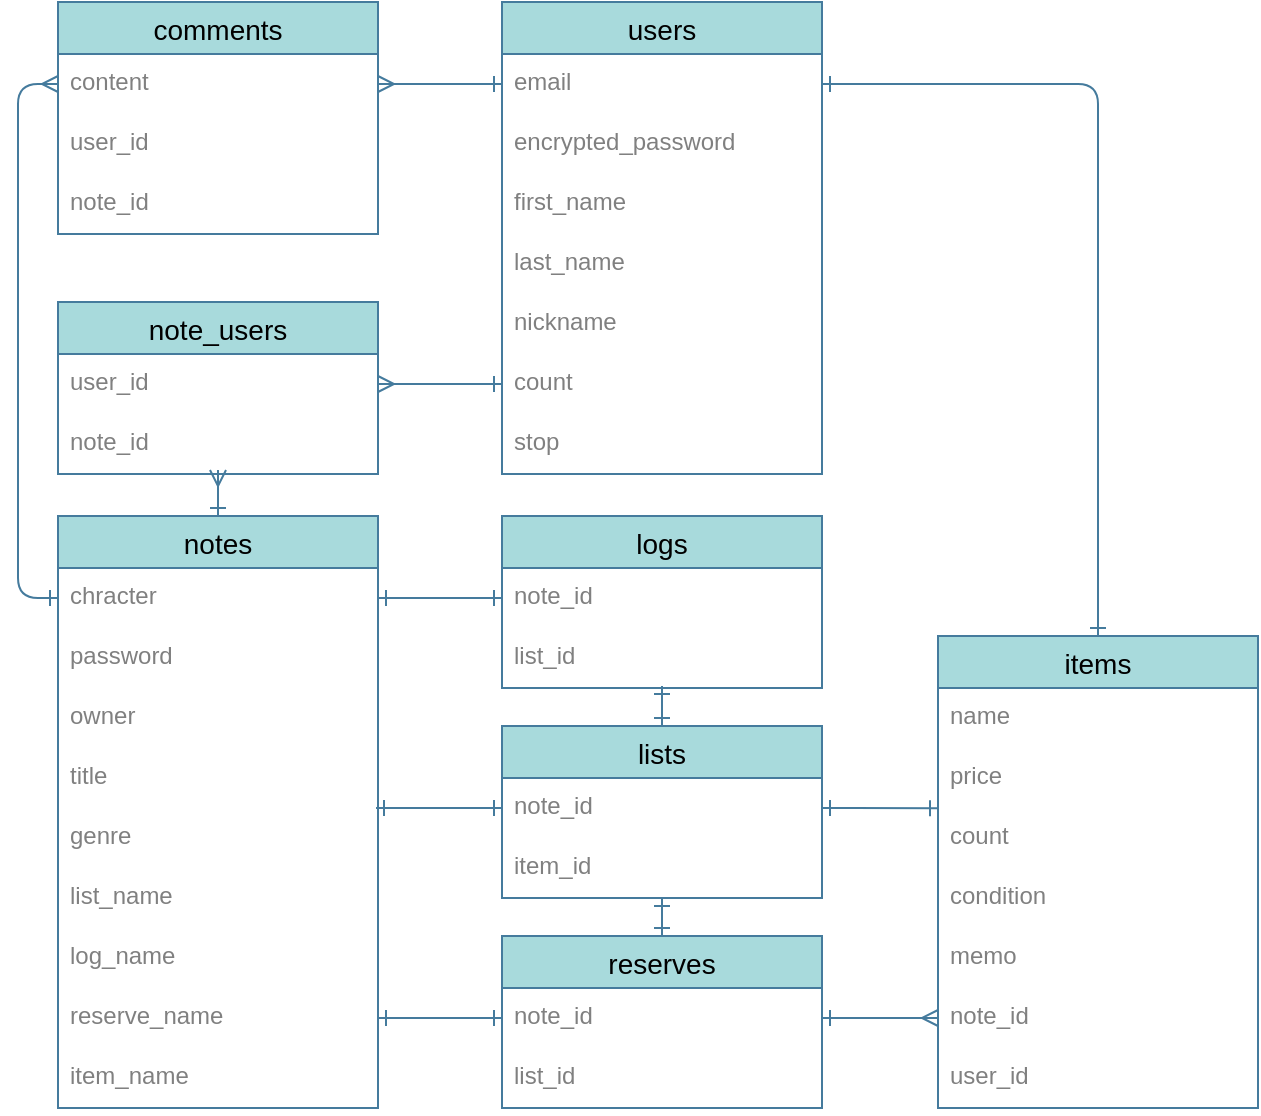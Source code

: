 <mxfile>
    <diagram id="R10BNmXDpV7kvqhC4kcu" name="ページ1">
        <mxGraphModel dx="357" dy="542" grid="0" gridSize="10" guides="1" tooltips="1" connect="1" arrows="1" fold="1" page="1" pageScale="1" pageWidth="827" pageHeight="1169" background="#ffffff" math="0" shadow="0">
            <root>
                <mxCell id="0"/>
                <mxCell id="1" parent="0"/>
                <mxCell id="10" value="note_users" style="swimlane;fontStyle=0;childLayout=stackLayout;horizontal=1;startSize=26;horizontalStack=0;resizeParent=1;resizeParentMax=0;resizeLast=0;collapsible=1;marginBottom=0;align=center;fontSize=14;rounded=0;sketch=0;strokeColor=#457B9D;fillColor=#A8DADC;fontColor=#000000;" parent="1" vertex="1">
                    <mxGeometry x="64" y="164" width="160" height="86" as="geometry"/>
                </mxCell>
                <mxCell id="11" value="user_id" style="text;strokeColor=none;fillColor=none;spacingLeft=4;spacingRight=4;overflow=hidden;rotatable=0;points=[[0,0.5],[1,0.5]];portConstraint=eastwest;fontSize=12;fontColor=#808080;" parent="10" vertex="1">
                    <mxGeometry y="26" width="160" height="30" as="geometry"/>
                </mxCell>
                <mxCell id="12" value="note_id" style="text;strokeColor=none;fillColor=none;spacingLeft=4;spacingRight=4;overflow=hidden;rotatable=0;points=[[0,0.5],[1,0.5]];portConstraint=eastwest;fontSize=12;fontColor=#808080;" parent="10" vertex="1">
                    <mxGeometry y="56" width="160" height="30" as="geometry"/>
                </mxCell>
                <mxCell id="63" style="edgeStyle=orthogonalEdgeStyle;curved=0;rounded=1;sketch=0;orthogonalLoop=1;jettySize=auto;html=1;exitX=0.5;exitY=0;exitDx=0;exitDy=0;entryX=0.5;entryY=0.933;entryDx=0;entryDy=0;entryPerimeter=0;strokeColor=#457B9D;fillColor=#A8DADC;fontColor=#808080;endArrow=ERmany;endFill=0;startArrow=ERone;startFill=0;" parent="1" source="14" target="12" edge="1">
                    <mxGeometry relative="1" as="geometry"/>
                </mxCell>
                <mxCell id="14" value="notes" style="swimlane;fontStyle=0;childLayout=stackLayout;horizontal=1;startSize=26;horizontalStack=0;resizeParent=1;resizeParentMax=0;resizeLast=0;collapsible=1;marginBottom=0;align=center;fontSize=14;rounded=0;sketch=0;strokeColor=#457B9D;fillColor=#A8DADC;fontColor=#000000;" parent="1" vertex="1">
                    <mxGeometry x="64" y="271" width="160" height="296" as="geometry"/>
                </mxCell>
                <mxCell id="15" value="chracter" style="text;strokeColor=none;fillColor=none;spacingLeft=4;spacingRight=4;overflow=hidden;rotatable=0;points=[[0,0.5],[1,0.5]];portConstraint=eastwest;fontSize=12;fontColor=#808080;" parent="14" vertex="1">
                    <mxGeometry y="26" width="160" height="30" as="geometry"/>
                </mxCell>
                <mxCell id="16" value="password" style="text;strokeColor=none;fillColor=none;spacingLeft=4;spacingRight=4;overflow=hidden;rotatable=0;points=[[0,0.5],[1,0.5]];portConstraint=eastwest;fontSize=12;fontColor=#808080;" parent="14" vertex="1">
                    <mxGeometry y="56" width="160" height="30" as="geometry"/>
                </mxCell>
                <mxCell id="48" value="owner" style="text;strokeColor=none;fillColor=none;spacingLeft=4;spacingRight=4;overflow=hidden;rotatable=0;points=[[0,0.5],[1,0.5]];portConstraint=eastwest;fontSize=12;fontColor=#808080;" parent="14" vertex="1">
                    <mxGeometry y="86" width="160" height="30" as="geometry"/>
                </mxCell>
                <mxCell id="79" value="title" style="text;strokeColor=none;fillColor=none;spacingLeft=4;spacingRight=4;overflow=hidden;rotatable=0;points=[[0,0.5],[1,0.5]];portConstraint=eastwest;fontSize=12;fontColor=#808080;" parent="14" vertex="1">
                    <mxGeometry y="116" width="160" height="30" as="geometry"/>
                </mxCell>
                <mxCell id="47" value="genre" style="text;strokeColor=none;fillColor=none;spacingLeft=4;spacingRight=4;overflow=hidden;rotatable=0;points=[[0,0.5],[1,0.5]];portConstraint=eastwest;fontSize=12;fontColor=#808080;" parent="14" vertex="1">
                    <mxGeometry y="146" width="160" height="30" as="geometry"/>
                </mxCell>
                <mxCell id="43" value="list_name" style="text;strokeColor=none;fillColor=none;spacingLeft=4;spacingRight=4;overflow=hidden;rotatable=0;points=[[0,0.5],[1,0.5]];portConstraint=eastwest;fontSize=12;fontColor=#808080;" parent="14" vertex="1">
                    <mxGeometry y="176" width="160" height="30" as="geometry"/>
                </mxCell>
                <mxCell id="17" value="log_name" style="text;strokeColor=none;fillColor=none;spacingLeft=4;spacingRight=4;overflow=hidden;rotatable=0;points=[[0,0.5],[1,0.5]];portConstraint=eastwest;fontSize=12;fontColor=#808080;" parent="14" vertex="1">
                    <mxGeometry y="206" width="160" height="30" as="geometry"/>
                </mxCell>
                <mxCell id="44" value="reserve_name" style="text;strokeColor=none;fillColor=none;spacingLeft=4;spacingRight=4;overflow=hidden;rotatable=0;points=[[0,0.5],[1,0.5]];portConstraint=eastwest;fontSize=12;fontColor=#808080;" parent="14" vertex="1">
                    <mxGeometry y="236" width="160" height="30" as="geometry"/>
                </mxCell>
                <mxCell id="45" value="item_name" style="text;strokeColor=none;fillColor=none;spacingLeft=4;spacingRight=4;overflow=hidden;rotatable=0;points=[[0,0.5],[1,0.5]];portConstraint=eastwest;fontSize=12;fontColor=#808080;" parent="14" vertex="1">
                    <mxGeometry y="266" width="160" height="30" as="geometry"/>
                </mxCell>
                <mxCell id="65" style="edgeStyle=orthogonalEdgeStyle;curved=0;rounded=1;sketch=0;orthogonalLoop=1;jettySize=auto;html=1;exitX=0.5;exitY=0;exitDx=0;exitDy=0;entryX=0.5;entryY=0.967;entryDx=0;entryDy=0;entryPerimeter=0;endArrow=ERone;endFill=0;strokeColor=#457B9D;fillColor=#A8DADC;fontColor=#808080;startArrow=ERone;startFill=0;" parent="1" source="18" target="24" edge="1">
                    <mxGeometry relative="1" as="geometry"/>
                </mxCell>
                <mxCell id="18" value="lists" style="swimlane;fontStyle=0;childLayout=stackLayout;horizontal=1;startSize=26;horizontalStack=0;resizeParent=1;resizeParentMax=0;resizeLast=0;collapsible=1;marginBottom=0;align=center;fontSize=14;rounded=0;sketch=0;strokeColor=#457B9D;fillColor=#A8DADC;fontColor=#000000;" parent="1" vertex="1">
                    <mxGeometry x="286" y="376" width="160" height="86" as="geometry"/>
                </mxCell>
                <mxCell id="19" value="note_id" style="text;strokeColor=none;fillColor=none;spacingLeft=4;spacingRight=4;overflow=hidden;rotatable=0;points=[[0,0.5],[1,0.5]];portConstraint=eastwest;fontSize=12;fontColor=#808080;" parent="18" vertex="1">
                    <mxGeometry y="26" width="160" height="30" as="geometry"/>
                </mxCell>
                <mxCell id="80" value="item_id" style="text;strokeColor=none;fillColor=none;spacingLeft=4;spacingRight=4;overflow=hidden;rotatable=0;points=[[0,0.5],[1,0.5]];portConstraint=eastwest;fontSize=12;fontColor=#808080;" parent="18" vertex="1">
                    <mxGeometry y="56" width="160" height="30" as="geometry"/>
                </mxCell>
                <mxCell id="22" value="logs" style="swimlane;fontStyle=0;childLayout=stackLayout;horizontal=1;startSize=26;horizontalStack=0;resizeParent=1;resizeParentMax=0;resizeLast=0;collapsible=1;marginBottom=0;align=center;fontSize=14;rounded=0;sketch=0;strokeColor=#457B9D;fillColor=#A8DADC;fontColor=#000000;" parent="1" vertex="1">
                    <mxGeometry x="286" y="271" width="160" height="86" as="geometry"/>
                </mxCell>
                <mxCell id="23" value="note_id" style="text;strokeColor=none;fillColor=none;spacingLeft=4;spacingRight=4;overflow=hidden;rotatable=0;points=[[0,0.5],[1,0.5]];portConstraint=eastwest;fontSize=12;fontColor=#808080;" parent="22" vertex="1">
                    <mxGeometry y="26" width="160" height="30" as="geometry"/>
                </mxCell>
                <mxCell id="24" value="list_id" style="text;strokeColor=none;fillColor=none;spacingLeft=4;spacingRight=4;overflow=hidden;rotatable=0;points=[[0,0.5],[1,0.5]];portConstraint=eastwest;fontSize=12;fontColor=#808080;" parent="22" vertex="1">
                    <mxGeometry y="56" width="160" height="30" as="geometry"/>
                </mxCell>
                <mxCell id="26" value="items" style="swimlane;fontStyle=0;childLayout=stackLayout;horizontal=1;startSize=26;horizontalStack=0;resizeParent=1;resizeParentMax=0;resizeLast=0;collapsible=1;marginBottom=0;align=center;fontSize=14;rounded=0;sketch=0;strokeColor=#457B9D;fillColor=#A8DADC;fontColor=#000000;" parent="1" vertex="1">
                    <mxGeometry x="504" y="331" width="160" height="236" as="geometry"/>
                </mxCell>
                <mxCell id="27" value="name" style="text;strokeColor=none;fillColor=none;spacingLeft=4;spacingRight=4;overflow=hidden;rotatable=0;points=[[0,0.5],[1,0.5]];portConstraint=eastwest;fontSize=12;fontColor=#808080;" parent="26" vertex="1">
                    <mxGeometry y="26" width="160" height="30" as="geometry"/>
                </mxCell>
                <mxCell id="28" value="price" style="text;strokeColor=none;fillColor=none;spacingLeft=4;spacingRight=4;overflow=hidden;rotatable=0;points=[[0,0.5],[1,0.5]];portConstraint=eastwest;fontSize=12;fontColor=#808080;" parent="26" vertex="1">
                    <mxGeometry y="56" width="160" height="30" as="geometry"/>
                </mxCell>
                <mxCell id="29" value="count" style="text;strokeColor=none;fillColor=none;spacingLeft=4;spacingRight=4;overflow=hidden;rotatable=0;points=[[0,0.5],[1,0.5]];portConstraint=eastwest;fontSize=12;fontColor=#808080;" parent="26" vertex="1">
                    <mxGeometry y="86" width="160" height="30" as="geometry"/>
                </mxCell>
                <mxCell id="49" value="condition" style="text;strokeColor=none;fillColor=none;spacingLeft=4;spacingRight=4;overflow=hidden;rotatable=0;points=[[0,0.5],[1,0.5]];portConstraint=eastwest;fontSize=12;fontColor=#808080;" parent="26" vertex="1">
                    <mxGeometry y="116" width="160" height="30" as="geometry"/>
                </mxCell>
                <mxCell id="50" value="memo" style="text;strokeColor=none;fillColor=none;spacingLeft=4;spacingRight=4;overflow=hidden;rotatable=0;points=[[0,0.5],[1,0.5]];portConstraint=eastwest;fontSize=12;fontColor=#808080;" parent="26" vertex="1">
                    <mxGeometry y="146" width="160" height="30" as="geometry"/>
                </mxCell>
                <mxCell id="51" value="note_id" style="text;strokeColor=none;fillColor=none;spacingLeft=4;spacingRight=4;overflow=hidden;rotatable=0;points=[[0,0.5],[1,0.5]];portConstraint=eastwest;fontSize=12;fontColor=#808080;" parent="26" vertex="1">
                    <mxGeometry y="176" width="160" height="30" as="geometry"/>
                </mxCell>
                <mxCell id="53" value="user_id" style="text;strokeColor=none;fillColor=none;spacingLeft=4;spacingRight=4;overflow=hidden;rotatable=0;points=[[0,0.5],[1,0.5]];portConstraint=eastwest;fontSize=12;fontColor=#808080;" parent="26" vertex="1">
                    <mxGeometry y="206" width="160" height="30" as="geometry"/>
                </mxCell>
                <mxCell id="66" style="edgeStyle=orthogonalEdgeStyle;curved=0;rounded=1;sketch=0;orthogonalLoop=1;jettySize=auto;html=1;exitX=0.5;exitY=0;exitDx=0;exitDy=0;endArrow=ERone;endFill=0;strokeColor=#457B9D;fillColor=#A8DADC;fontColor=#808080;startArrow=ERone;startFill=0;" edge="1" parent="1" source="34">
                    <mxGeometry relative="1" as="geometry">
                        <mxPoint x="366" y="462" as="targetPoint"/>
                    </mxGeometry>
                </mxCell>
                <mxCell id="34" value="reserves" style="swimlane;fontStyle=0;childLayout=stackLayout;horizontal=1;startSize=26;horizontalStack=0;resizeParent=1;resizeParentMax=0;resizeLast=0;collapsible=1;marginBottom=0;align=center;fontSize=14;rounded=0;sketch=0;strokeColor=#457B9D;fillColor=#A8DADC;fontColor=#000000;" vertex="1" parent="1">
                    <mxGeometry x="286" y="481" width="160" height="86" as="geometry"/>
                </mxCell>
                <mxCell id="35" value="note_id" style="text;strokeColor=none;fillColor=none;spacingLeft=4;spacingRight=4;overflow=hidden;rotatable=0;points=[[0,0.5],[1,0.5]];portConstraint=eastwest;fontSize=12;fontColor=#808080;" vertex="1" parent="34">
                    <mxGeometry y="26" width="160" height="30" as="geometry"/>
                </mxCell>
                <mxCell id="37" value="list_id" style="text;strokeColor=none;fillColor=none;spacingLeft=4;spacingRight=4;overflow=hidden;rotatable=0;points=[[0,0.5],[1,0.5]];portConstraint=eastwest;fontSize=12;fontColor=#808080;" vertex="1" parent="34">
                    <mxGeometry y="56" width="160" height="30" as="geometry"/>
                </mxCell>
                <mxCell id="38" value="users" style="swimlane;fontStyle=0;childLayout=stackLayout;horizontal=1;startSize=26;horizontalStack=0;resizeParent=1;resizeParentMax=0;resizeLast=0;collapsible=1;marginBottom=0;align=center;fontSize=14;rounded=0;sketch=0;strokeColor=#457B9D;fillColor=#A8DADC;fontColor=#000000;" vertex="1" parent="1">
                    <mxGeometry x="286" y="14" width="160" height="236" as="geometry"/>
                </mxCell>
                <mxCell id="39" value="email" style="text;strokeColor=none;fillColor=none;spacingLeft=4;spacingRight=4;overflow=hidden;rotatable=0;points=[[0,0.5],[1,0.5]];portConstraint=eastwest;fontSize=12;fontColor=#808080;" vertex="1" parent="38">
                    <mxGeometry y="26" width="160" height="30" as="geometry"/>
                </mxCell>
                <mxCell id="40" value="encrypted_password" style="text;strokeColor=none;fillColor=none;spacingLeft=4;spacingRight=4;overflow=hidden;rotatable=0;points=[[0,0.5],[1,0.5]];portConstraint=eastwest;fontSize=12;fontColor=#808080;" vertex="1" parent="38">
                    <mxGeometry y="56" width="160" height="30" as="geometry"/>
                </mxCell>
                <mxCell id="41" value="first_name" style="text;strokeColor=none;fillColor=none;spacingLeft=4;spacingRight=4;overflow=hidden;rotatable=0;points=[[0,0.5],[1,0.5]];portConstraint=eastwest;fontSize=12;fontColor=#808080;" vertex="1" parent="38">
                    <mxGeometry y="86" width="160" height="30" as="geometry"/>
                </mxCell>
                <mxCell id="55" value="last_name" style="text;strokeColor=none;fillColor=none;spacingLeft=4;spacingRight=4;overflow=hidden;rotatable=0;points=[[0,0.5],[1,0.5]];portConstraint=eastwest;fontSize=12;fontColor=#808080;" vertex="1" parent="38">
                    <mxGeometry y="116" width="160" height="30" as="geometry"/>
                </mxCell>
                <mxCell id="56" value="nickname" style="text;strokeColor=none;fillColor=none;spacingLeft=4;spacingRight=4;overflow=hidden;rotatable=0;points=[[0,0.5],[1,0.5]];portConstraint=eastwest;fontSize=12;fontColor=#808080;" vertex="1" parent="38">
                    <mxGeometry y="146" width="160" height="30" as="geometry"/>
                </mxCell>
                <mxCell id="57" value="count" style="text;strokeColor=none;fillColor=none;spacingLeft=4;spacingRight=4;overflow=hidden;rotatable=0;points=[[0,0.5],[1,0.5]];portConstraint=eastwest;fontSize=12;fontColor=#808080;" vertex="1" parent="38">
                    <mxGeometry y="176" width="160" height="30" as="geometry"/>
                </mxCell>
                <mxCell id="58" value="stop" style="text;strokeColor=none;fillColor=none;spacingLeft=4;spacingRight=4;overflow=hidden;rotatable=0;points=[[0,0.5],[1,0.5]];portConstraint=eastwest;fontSize=12;fontColor=#808080;" vertex="1" parent="38">
                    <mxGeometry y="206" width="160" height="30" as="geometry"/>
                </mxCell>
                <mxCell id="59" value="comments" style="swimlane;fontStyle=0;childLayout=stackLayout;horizontal=1;startSize=26;horizontalStack=0;resizeParent=1;resizeParentMax=0;resizeLast=0;collapsible=1;marginBottom=0;align=center;fontSize=14;rounded=0;sketch=0;strokeColor=#457B9D;fillColor=#A8DADC;fontColor=#000000;" vertex="1" parent="1">
                    <mxGeometry x="64" y="14" width="160" height="116" as="geometry"/>
                </mxCell>
                <mxCell id="60" value="content" style="text;strokeColor=none;fillColor=none;spacingLeft=4;spacingRight=4;overflow=hidden;rotatable=0;points=[[0,0.5],[1,0.5]];portConstraint=eastwest;fontSize=12;fontColor=#808080;" vertex="1" parent="59">
                    <mxGeometry y="26" width="160" height="30" as="geometry"/>
                </mxCell>
                <mxCell id="62" value="user_id" style="text;strokeColor=none;fillColor=none;spacingLeft=4;spacingRight=4;overflow=hidden;rotatable=0;points=[[0,0.5],[1,0.5]];portConstraint=eastwest;fontSize=12;fontColor=#808080;" vertex="1" parent="59">
                    <mxGeometry y="56" width="160" height="30" as="geometry"/>
                </mxCell>
                <mxCell id="61" value="note_id" style="text;strokeColor=none;fillColor=none;spacingLeft=4;spacingRight=4;overflow=hidden;rotatable=0;points=[[0,0.5],[1,0.5]];portConstraint=eastwest;fontSize=12;fontColor=#808080;" vertex="1" parent="59">
                    <mxGeometry y="86" width="160" height="30" as="geometry"/>
                </mxCell>
                <mxCell id="67" style="edgeStyle=orthogonalEdgeStyle;curved=0;rounded=1;sketch=0;orthogonalLoop=1;jettySize=auto;html=1;exitX=1;exitY=0.5;exitDx=0;exitDy=0;entryX=0.5;entryY=0;entryDx=0;entryDy=0;startArrow=ERone;startFill=0;endArrow=ERone;endFill=0;strokeColor=#457B9D;fillColor=#A8DADC;fontColor=#808080;" edge="1" parent="1" source="39" target="26">
                    <mxGeometry relative="1" as="geometry"/>
                </mxCell>
                <mxCell id="70" style="edgeStyle=orthogonalEdgeStyle;curved=0;rounded=1;sketch=0;orthogonalLoop=1;jettySize=auto;html=1;exitX=1;exitY=0.5;exitDx=0;exitDy=0;entryX=0;entryY=0.5;entryDx=0;entryDy=0;startArrow=ERone;startFill=0;endArrow=ERmany;endFill=0;strokeColor=#457B9D;fillColor=#A8DADC;fontColor=#808080;" edge="1" parent="1" source="35" target="51">
                    <mxGeometry relative="1" as="geometry">
                        <mxPoint x="503.0" y="522.0" as="targetPoint"/>
                    </mxGeometry>
                </mxCell>
                <mxCell id="71" style="edgeStyle=orthogonalEdgeStyle;curved=0;rounded=1;sketch=0;orthogonalLoop=1;jettySize=auto;html=1;exitX=1;exitY=0.5;exitDx=0;exitDy=0;startArrow=ERone;startFill=0;endArrow=ERone;endFill=0;strokeColor=#457B9D;fillColor=#A8DADC;fontColor=#808080;entryX=0;entryY=0.005;entryDx=0;entryDy=0;entryPerimeter=0;" edge="1" parent="1" source="19" target="29">
                    <mxGeometry relative="1" as="geometry">
                        <Array as="points">
                            <mxPoint x="452" y="417"/>
                        </Array>
                        <mxPoint x="495" y="416" as="targetPoint"/>
                    </mxGeometry>
                </mxCell>
                <mxCell id="72" style="edgeStyle=orthogonalEdgeStyle;curved=0;rounded=1;sketch=0;orthogonalLoop=1;jettySize=auto;html=1;exitX=0;exitY=0.5;exitDx=0;exitDy=0;entryX=1;entryY=0.5;entryDx=0;entryDy=0;startArrow=ERone;startFill=0;endArrow=ERone;endFill=0;strokeColor=#457B9D;fillColor=#A8DADC;fontColor=#808080;" edge="1" parent="1" source="35" target="44">
                    <mxGeometry relative="1" as="geometry"/>
                </mxCell>
                <mxCell id="74" style="edgeStyle=orthogonalEdgeStyle;curved=0;rounded=1;sketch=0;orthogonalLoop=1;jettySize=auto;html=1;exitX=0;exitY=0.5;exitDx=0;exitDy=0;startArrow=ERone;startFill=0;endArrow=ERone;endFill=0;strokeColor=#457B9D;fillColor=#A8DADC;fontColor=#808080;" edge="1" parent="1" source="19">
                    <mxGeometry relative="1" as="geometry">
                        <Array as="points">
                            <mxPoint x="256" y="417"/>
                        </Array>
                        <mxPoint x="223" y="417" as="targetPoint"/>
                    </mxGeometry>
                </mxCell>
                <mxCell id="75" style="edgeStyle=orthogonalEdgeStyle;curved=0;rounded=1;sketch=0;orthogonalLoop=1;jettySize=auto;html=1;exitX=0;exitY=0.5;exitDx=0;exitDy=0;entryX=1;entryY=0.5;entryDx=0;entryDy=0;startArrow=ERone;startFill=0;endArrow=ERone;endFill=0;strokeColor=#457B9D;fillColor=#A8DADC;fontColor=#808080;" edge="1" parent="1" source="23" target="15">
                    <mxGeometry relative="1" as="geometry"/>
                </mxCell>
                <mxCell id="76" style="edgeStyle=orthogonalEdgeStyle;curved=0;rounded=1;sketch=0;orthogonalLoop=1;jettySize=auto;html=1;exitX=1;exitY=0.5;exitDx=0;exitDy=0;entryX=0;entryY=0.5;entryDx=0;entryDy=0;startArrow=ERmany;startFill=0;endArrow=ERone;endFill=0;strokeColor=#457B9D;fillColor=#A8DADC;fontColor=#808080;" edge="1" parent="1" source="11" target="57">
                    <mxGeometry relative="1" as="geometry"/>
                </mxCell>
                <mxCell id="77" style="edgeStyle=orthogonalEdgeStyle;curved=0;rounded=1;sketch=0;orthogonalLoop=1;jettySize=auto;html=1;exitX=1;exitY=0.5;exitDx=0;exitDy=0;entryX=0;entryY=0.5;entryDx=0;entryDy=0;startArrow=ERmany;startFill=0;endArrow=ERone;endFill=0;strokeColor=#457B9D;fillColor=#A8DADC;fontColor=#808080;" edge="1" parent="1" source="60" target="39">
                    <mxGeometry relative="1" as="geometry"/>
                </mxCell>
                <mxCell id="78" style="edgeStyle=orthogonalEdgeStyle;curved=0;rounded=1;sketch=0;orthogonalLoop=1;jettySize=auto;html=1;exitX=0;exitY=0.5;exitDx=0;exitDy=0;entryX=0;entryY=0.5;entryDx=0;entryDy=0;startArrow=ERmany;startFill=0;endArrow=ERone;endFill=0;strokeColor=#457B9D;fillColor=#A8DADC;fontColor=#808080;" edge="1" parent="1" source="60" target="15">
                    <mxGeometry relative="1" as="geometry"/>
                </mxCell>
            </root>
        </mxGraphModel>
    </diagram>
</mxfile>